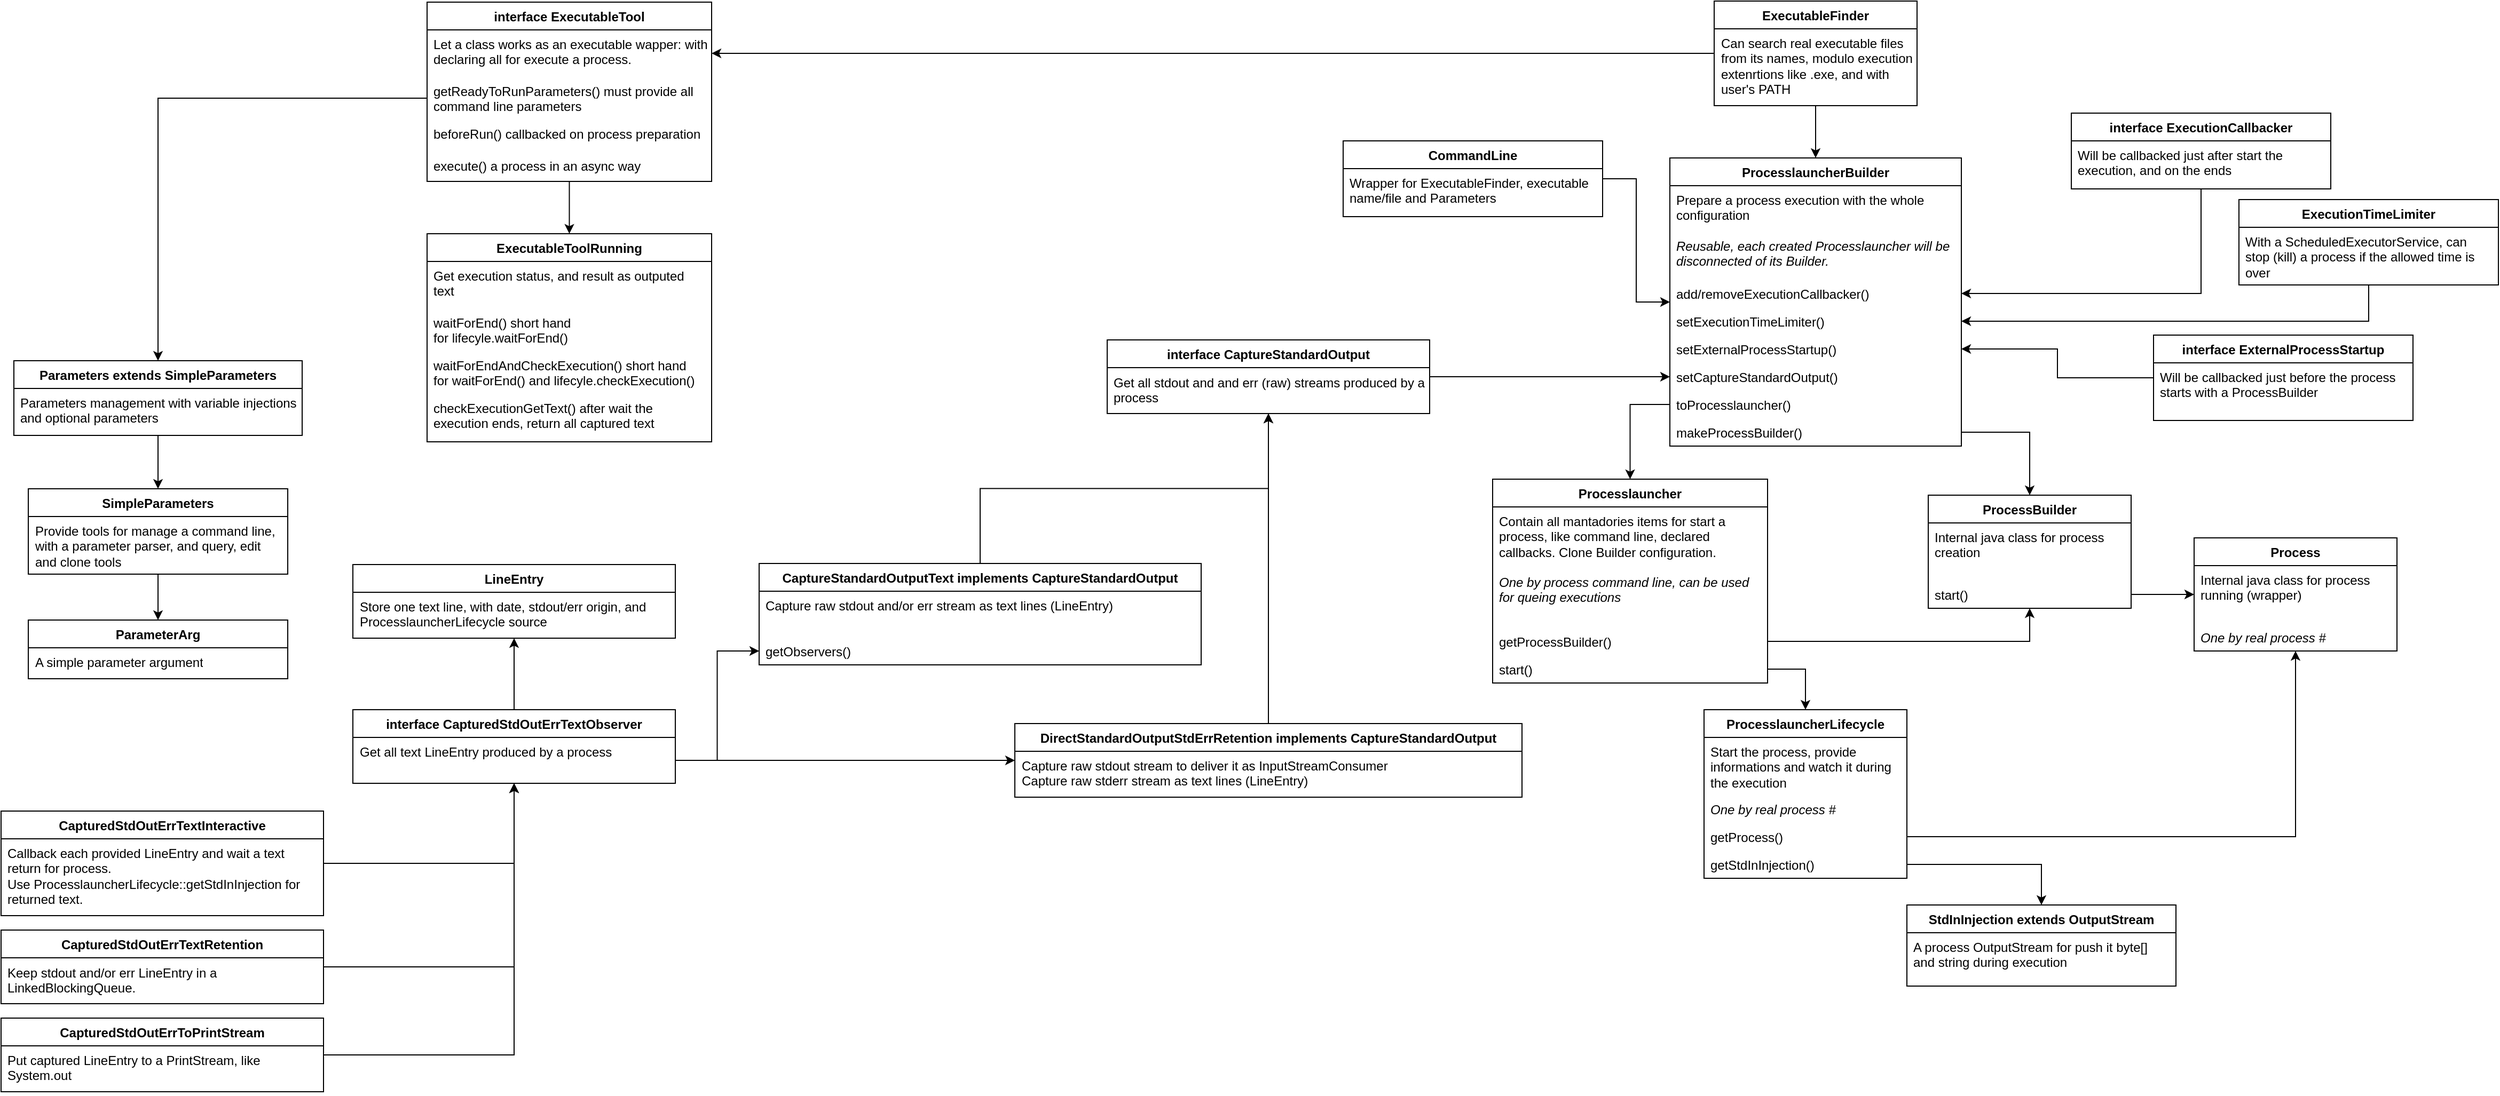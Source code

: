 <mxfile version="20.7.4" type="device"><diagram id="81NvzBi9Juori9AFmnHW" name="Page-1"><mxGraphModel dx="5154" dy="2240" grid="0" gridSize="10" guides="1" tooltips="1" connect="1" arrows="1" fold="1" page="1" pageScale="1" pageWidth="1654" pageHeight="1169" math="0" shadow="0"><root><mxCell id="0"/><mxCell id="1" parent="0"/><mxCell id="zojhfkKEDZXGq8DSbKI6-3" value="Processlauncher" style="swimlane;fontStyle=1;childLayout=stackLayout;horizontal=1;startSize=26;fillColor=none;horizontalStack=0;resizeParent=1;resizeParentMax=0;resizeLast=0;collapsible=1;marginBottom=0;" parent="1" vertex="1"><mxGeometry x="-236" y="487" width="257.5" height="191" as="geometry"/></mxCell><mxCell id="zojhfkKEDZXGq8DSbKI6-4" value="Contain all mantadories items for start a process, like command line, declared callbacks. Clone Builder configuration." style="text;strokeColor=none;fillColor=none;align=left;verticalAlign=top;spacingLeft=4;spacingRight=4;overflow=hidden;rotatable=0;points=[[0,0.5],[1,0.5]];portConstraint=eastwest;whiteSpace=wrap;" parent="zojhfkKEDZXGq8DSbKI6-3" vertex="1"><mxGeometry y="26" width="257.5" height="57" as="geometry"/></mxCell><mxCell id="zojhfkKEDZXGq8DSbKI6-31" value="One by process command line, can be used for queing executions" style="text;strokeColor=none;fillColor=none;align=left;verticalAlign=top;spacingLeft=4;spacingRight=4;overflow=hidden;rotatable=0;points=[[0,0.5],[1,0.5]];portConstraint=eastwest;whiteSpace=wrap;fontStyle=2" parent="zojhfkKEDZXGq8DSbKI6-3" vertex="1"><mxGeometry y="83" width="257.5" height="56" as="geometry"/></mxCell><mxCell id="zojhfkKEDZXGq8DSbKI6-40" value="getProcessBuilder()" style="text;strokeColor=none;fillColor=none;align=left;verticalAlign=top;spacingLeft=4;spacingRight=4;overflow=hidden;rotatable=0;points=[[0,0.5],[1,0.5]];portConstraint=eastwest;" parent="zojhfkKEDZXGq8DSbKI6-3" vertex="1"><mxGeometry y="139" width="257.5" height="26" as="geometry"/></mxCell><mxCell id="zojhfkKEDZXGq8DSbKI6-14" value="start()" style="text;strokeColor=none;fillColor=none;align=left;verticalAlign=top;spacingLeft=4;spacingRight=4;overflow=hidden;rotatable=0;points=[[0,0.5],[1,0.5]];portConstraint=eastwest;" parent="zojhfkKEDZXGq8DSbKI6-3" vertex="1"><mxGeometry y="165" width="257.5" height="26" as="geometry"/></mxCell><mxCell id="zojhfkKEDZXGq8DSbKI6-18" value="ProcesslauncherLifecycle" style="swimlane;fontStyle=1;childLayout=stackLayout;horizontal=1;startSize=26;fillColor=none;horizontalStack=0;resizeParent=1;resizeParentMax=0;resizeLast=0;collapsible=1;marginBottom=0;" parent="1" vertex="1"><mxGeometry x="-38" y="703" width="190" height="158" as="geometry"/></mxCell><mxCell id="zojhfkKEDZXGq8DSbKI6-19" value="Start the process, provide informations and watch it during the execution" style="text;strokeColor=none;fillColor=none;align=left;verticalAlign=top;spacingLeft=4;spacingRight=4;overflow=hidden;rotatable=0;points=[[0,0.5],[1,0.5]];portConstraint=eastwest;whiteSpace=wrap;" parent="zojhfkKEDZXGq8DSbKI6-18" vertex="1"><mxGeometry y="26" width="190" height="54" as="geometry"/></mxCell><mxCell id="zojhfkKEDZXGq8DSbKI6-30" value="One by real process #" style="text;strokeColor=none;fillColor=none;align=left;verticalAlign=top;spacingLeft=4;spacingRight=4;overflow=hidden;rotatable=0;points=[[0,0.5],[1,0.5]];portConstraint=eastwest;fontStyle=2" parent="zojhfkKEDZXGq8DSbKI6-18" vertex="1"><mxGeometry y="80" width="190" height="26" as="geometry"/></mxCell><mxCell id="zojhfkKEDZXGq8DSbKI6-47" value="getProcess()" style="text;strokeColor=none;fillColor=none;align=left;verticalAlign=top;spacingLeft=4;spacingRight=4;overflow=hidden;rotatable=0;points=[[0,0.5],[1,0.5]];portConstraint=eastwest;" parent="zojhfkKEDZXGq8DSbKI6-18" vertex="1"><mxGeometry y="106" width="190" height="26" as="geometry"/></mxCell><mxCell id="zojhfkKEDZXGq8DSbKI6-20" value="getStdInInjection()" style="text;strokeColor=none;fillColor=none;align=left;verticalAlign=top;spacingLeft=4;spacingRight=4;overflow=hidden;rotatable=0;points=[[0,0.5],[1,0.5]];portConstraint=eastwest;" parent="zojhfkKEDZXGq8DSbKI6-18" vertex="1"><mxGeometry y="132" width="190" height="26" as="geometry"/></mxCell><mxCell id="zojhfkKEDZXGq8DSbKI6-17" style="edgeStyle=orthogonalEdgeStyle;rounded=0;orthogonalLoop=1;jettySize=auto;html=1;exitX=1;exitY=0.5;exitDx=0;exitDy=0;entryX=0.5;entryY=0;entryDx=0;entryDy=0;" parent="1" source="zojhfkKEDZXGq8DSbKI6-14" target="zojhfkKEDZXGq8DSbKI6-18" edge="1"><mxGeometry relative="1" as="geometry"><mxPoint x="50" y="582" as="targetPoint"/></mxGeometry></mxCell><mxCell id="zojhfkKEDZXGq8DSbKI6-22" value="StdInInjection extends OutputStream" style="swimlane;fontStyle=1;childLayout=stackLayout;horizontal=1;startSize=26;fillColor=none;horizontalStack=0;resizeParent=1;resizeParentMax=0;resizeLast=0;collapsible=1;marginBottom=0;" parent="1" vertex="1"><mxGeometry x="152" y="886" width="252" height="76" as="geometry"/></mxCell><mxCell id="zojhfkKEDZXGq8DSbKI6-23" value="A process OutputStream for push it byte[] and string during execution" style="text;strokeColor=none;fillColor=none;align=left;verticalAlign=top;spacingLeft=4;spacingRight=4;overflow=hidden;rotatable=0;points=[[0,0.5],[1,0.5]];portConstraint=eastwest;whiteSpace=wrap;" parent="zojhfkKEDZXGq8DSbKI6-22" vertex="1"><mxGeometry y="26" width="252" height="50" as="geometry"/></mxCell><mxCell id="zojhfkKEDZXGq8DSbKI6-25" style="edgeStyle=orthogonalEdgeStyle;rounded=0;orthogonalLoop=1;jettySize=auto;html=1;exitX=1;exitY=0.5;exitDx=0;exitDy=0;" parent="1" source="zojhfkKEDZXGq8DSbKI6-20" target="zojhfkKEDZXGq8DSbKI6-22" edge="1"><mxGeometry relative="1" as="geometry"/></mxCell><mxCell id="zojhfkKEDZXGq8DSbKI6-26" value="ProcesslauncherBuilder" style="swimlane;fontStyle=1;childLayout=stackLayout;horizontal=1;startSize=26;fillColor=none;horizontalStack=0;resizeParent=1;resizeParentMax=0;resizeLast=0;collapsible=1;marginBottom=0;" parent="1" vertex="1"><mxGeometry x="-70" y="186" width="273" height="270" as="geometry"/></mxCell><mxCell id="zojhfkKEDZXGq8DSbKI6-27" value="Prepare a process execution with the whole configuration" style="text;strokeColor=none;fillColor=none;align=left;verticalAlign=top;spacingLeft=4;spacingRight=4;overflow=hidden;rotatable=0;points=[[0,0.5],[1,0.5]];portConstraint=eastwest;whiteSpace=wrap;" parent="zojhfkKEDZXGq8DSbKI6-26" vertex="1"><mxGeometry y="26" width="273" height="43" as="geometry"/></mxCell><mxCell id="zojhfkKEDZXGq8DSbKI6-33" value="Reusable, each created Processlauncher will be disconnected of its Builder." style="text;strokeColor=none;fillColor=none;align=left;verticalAlign=top;spacingLeft=4;spacingRight=4;overflow=hidden;rotatable=0;points=[[0,0.5],[1,0.5]];portConstraint=eastwest;whiteSpace=wrap;fontStyle=2" parent="zojhfkKEDZXGq8DSbKI6-26" vertex="1"><mxGeometry y="69" width="273" height="45" as="geometry"/></mxCell><mxCell id="zojhfkKEDZXGq8DSbKI6-75" value="add/removeExecutionCallbacker()" style="text;strokeColor=none;fillColor=none;align=left;verticalAlign=top;spacingLeft=4;spacingRight=4;overflow=hidden;rotatable=0;points=[[0,0.5],[1,0.5]];portConstraint=eastwest;" parent="zojhfkKEDZXGq8DSbKI6-26" vertex="1"><mxGeometry y="114" width="273" height="26" as="geometry"/></mxCell><mxCell id="zojhfkKEDZXGq8DSbKI6-70" value="setExecutionTimeLimiter()" style="text;strokeColor=none;fillColor=none;align=left;verticalAlign=top;spacingLeft=4;spacingRight=4;overflow=hidden;rotatable=0;points=[[0,0.5],[1,0.5]];portConstraint=eastwest;" parent="zojhfkKEDZXGq8DSbKI6-26" vertex="1"><mxGeometry y="140" width="273" height="26" as="geometry"/></mxCell><mxCell id="zojhfkKEDZXGq8DSbKI6-61" value="setExternalProcessStartup()" style="text;strokeColor=none;fillColor=none;align=left;verticalAlign=top;spacingLeft=4;spacingRight=4;overflow=hidden;rotatable=0;points=[[0,0.5],[1,0.5]];portConstraint=eastwest;" parent="zojhfkKEDZXGq8DSbKI6-26" vertex="1"><mxGeometry y="166" width="273" height="26" as="geometry"/></mxCell><mxCell id="zojhfkKEDZXGq8DSbKI6-34" value="setCaptureStandardOutput()" style="text;strokeColor=none;fillColor=none;align=left;verticalAlign=top;spacingLeft=4;spacingRight=4;overflow=hidden;rotatable=0;points=[[0,0.5],[1,0.5]];portConstraint=eastwest;" parent="zojhfkKEDZXGq8DSbKI6-26" vertex="1"><mxGeometry y="192" width="273" height="26" as="geometry"/></mxCell><mxCell id="zojhfkKEDZXGq8DSbKI6-28" value="toProcesslauncher()" style="text;strokeColor=none;fillColor=none;align=left;verticalAlign=top;spacingLeft=4;spacingRight=4;overflow=hidden;rotatable=0;points=[[0,0.5],[1,0.5]];portConstraint=eastwest;" parent="zojhfkKEDZXGq8DSbKI6-26" vertex="1"><mxGeometry y="218" width="273" height="26" as="geometry"/></mxCell><mxCell id="KZeCDck7_TDWzo7llon_-5" value="makeProcessBuilder()" style="text;strokeColor=none;fillColor=none;align=left;verticalAlign=top;spacingLeft=4;spacingRight=4;overflow=hidden;rotatable=0;points=[[0,0.5],[1,0.5]];portConstraint=eastwest;" vertex="1" parent="zojhfkKEDZXGq8DSbKI6-26"><mxGeometry y="244" width="273" height="26" as="geometry"/></mxCell><mxCell id="zojhfkKEDZXGq8DSbKI6-32" style="edgeStyle=orthogonalEdgeStyle;rounded=0;orthogonalLoop=1;jettySize=auto;html=1;exitX=0;exitY=0.5;exitDx=0;exitDy=0;" parent="1" source="zojhfkKEDZXGq8DSbKI6-28" target="zojhfkKEDZXGq8DSbKI6-3" edge="1"><mxGeometry relative="1" as="geometry"/></mxCell><mxCell id="zojhfkKEDZXGq8DSbKI6-35" value="ProcessBuilder" style="swimlane;fontStyle=1;childLayout=stackLayout;horizontal=1;startSize=26;fillColor=none;horizontalStack=0;resizeParent=1;resizeParentMax=0;resizeLast=0;collapsible=1;marginBottom=0;" parent="1" vertex="1"><mxGeometry x="172" y="502" width="190" height="106" as="geometry"/></mxCell><mxCell id="zojhfkKEDZXGq8DSbKI6-36" value="Internal java class for process creation " style="text;strokeColor=none;fillColor=none;align=left;verticalAlign=top;spacingLeft=4;spacingRight=4;overflow=hidden;rotatable=0;points=[[0,0.5],[1,0.5]];portConstraint=eastwest;whiteSpace=wrap;" parent="zojhfkKEDZXGq8DSbKI6-35" vertex="1"><mxGeometry y="26" width="190" height="54" as="geometry"/></mxCell><mxCell id="zojhfkKEDZXGq8DSbKI6-38" value="start()" style="text;strokeColor=none;fillColor=none;align=left;verticalAlign=top;spacingLeft=4;spacingRight=4;overflow=hidden;rotatable=0;points=[[0,0.5],[1,0.5]];portConstraint=eastwest;" parent="zojhfkKEDZXGq8DSbKI6-35" vertex="1"><mxGeometry y="80" width="190" height="26" as="geometry"/></mxCell><mxCell id="zojhfkKEDZXGq8DSbKI6-39" style="edgeStyle=orthogonalEdgeStyle;rounded=0;orthogonalLoop=1;jettySize=auto;html=1;" parent="1" source="KZeCDck7_TDWzo7llon_-5" target="zojhfkKEDZXGq8DSbKI6-35" edge="1"><mxGeometry relative="1" as="geometry"/></mxCell><mxCell id="zojhfkKEDZXGq8DSbKI6-41" style="edgeStyle=orthogonalEdgeStyle;rounded=0;orthogonalLoop=1;jettySize=auto;html=1;exitX=1;exitY=0.5;exitDx=0;exitDy=0;" parent="1" source="zojhfkKEDZXGq8DSbKI6-40" target="zojhfkKEDZXGq8DSbKI6-35" edge="1"><mxGeometry relative="1" as="geometry"/></mxCell><mxCell id="zojhfkKEDZXGq8DSbKI6-42" value="Process" style="swimlane;fontStyle=1;childLayout=stackLayout;horizontal=1;startSize=26;fillColor=none;horizontalStack=0;resizeParent=1;resizeParentMax=0;resizeLast=0;collapsible=1;marginBottom=0;" parent="1" vertex="1"><mxGeometry x="421" y="542" width="190" height="106" as="geometry"/></mxCell><mxCell id="zojhfkKEDZXGq8DSbKI6-43" value="Internal java class for process running (wrapper)" style="text;strokeColor=none;fillColor=none;align=left;verticalAlign=top;spacingLeft=4;spacingRight=4;overflow=hidden;rotatable=0;points=[[0,0.5],[1,0.5]];portConstraint=eastwest;whiteSpace=wrap;" parent="zojhfkKEDZXGq8DSbKI6-42" vertex="1"><mxGeometry y="26" width="190" height="54" as="geometry"/></mxCell><mxCell id="zojhfkKEDZXGq8DSbKI6-44" value="One by real process #" style="text;strokeColor=none;fillColor=none;align=left;verticalAlign=top;spacingLeft=4;spacingRight=4;overflow=hidden;rotatable=0;points=[[0,0.5],[1,0.5]];portConstraint=eastwest;fontStyle=2" parent="zojhfkKEDZXGq8DSbKI6-42" vertex="1"><mxGeometry y="80" width="190" height="26" as="geometry"/></mxCell><mxCell id="zojhfkKEDZXGq8DSbKI6-46" style="edgeStyle=orthogonalEdgeStyle;rounded=0;orthogonalLoop=1;jettySize=auto;html=1;exitX=1;exitY=0.5;exitDx=0;exitDy=0;" parent="1" source="zojhfkKEDZXGq8DSbKI6-38" target="zojhfkKEDZXGq8DSbKI6-42" edge="1"><mxGeometry relative="1" as="geometry"/></mxCell><mxCell id="zojhfkKEDZXGq8DSbKI6-48" style="edgeStyle=orthogonalEdgeStyle;rounded=0;orthogonalLoop=1;jettySize=auto;html=1;exitX=1;exitY=0.5;exitDx=0;exitDy=0;" parent="1" source="zojhfkKEDZXGq8DSbKI6-47" target="zojhfkKEDZXGq8DSbKI6-42" edge="1"><mxGeometry relative="1" as="geometry"><mxPoint x="198" y="679" as="targetPoint"/></mxGeometry></mxCell><mxCell id="zojhfkKEDZXGq8DSbKI6-60" style="edgeStyle=orthogonalEdgeStyle;rounded=0;orthogonalLoop=1;jettySize=auto;html=1;" parent="1" source="zojhfkKEDZXGq8DSbKI6-53" target="zojhfkKEDZXGq8DSbKI6-26" edge="1"><mxGeometry relative="1" as="geometry"/></mxCell><mxCell id="zojhfkKEDZXGq8DSbKI6-118" style="edgeStyle=orthogonalEdgeStyle;rounded=0;orthogonalLoop=1;jettySize=auto;html=1;entryX=1;entryY=0.5;entryDx=0;entryDy=0;" parent="1" source="zojhfkKEDZXGq8DSbKI6-53" target="zojhfkKEDZXGq8DSbKI6-78" edge="1"><mxGeometry relative="1" as="geometry"><mxPoint x="-684" y="72" as="targetPoint"/></mxGeometry></mxCell><mxCell id="zojhfkKEDZXGq8DSbKI6-53" value="ExecutableFinder" style="swimlane;fontStyle=1;childLayout=stackLayout;horizontal=1;startSize=26;fillColor=none;horizontalStack=0;resizeParent=1;resizeParentMax=0;resizeLast=0;collapsible=1;marginBottom=0;" parent="1" vertex="1"><mxGeometry x="-28.5" y="39" width="190" height="98" as="geometry"/></mxCell><mxCell id="zojhfkKEDZXGq8DSbKI6-54" value="Can search real executable files from its names, modulo execution extenrtions like .exe, and with user's PATH" style="text;strokeColor=none;fillColor=none;align=left;verticalAlign=top;spacingLeft=4;spacingRight=4;overflow=hidden;rotatable=0;points=[[0,0.5],[1,0.5]];portConstraint=eastwest;whiteSpace=wrap;" parent="zojhfkKEDZXGq8DSbKI6-53" vertex="1"><mxGeometry y="26" width="190" height="72" as="geometry"/></mxCell><mxCell id="zojhfkKEDZXGq8DSbKI6-66" style="edgeStyle=orthogonalEdgeStyle;rounded=0;orthogonalLoop=1;jettySize=auto;html=1;" parent="1" source="zojhfkKEDZXGq8DSbKI6-62" target="zojhfkKEDZXGq8DSbKI6-61" edge="1"><mxGeometry relative="1" as="geometry"/></mxCell><mxCell id="zojhfkKEDZXGq8DSbKI6-62" value="interface ExternalProcessStartup" style="swimlane;fontStyle=1;childLayout=stackLayout;horizontal=1;startSize=26;fillColor=none;horizontalStack=0;resizeParent=1;resizeParentMax=0;resizeLast=0;collapsible=1;marginBottom=0;" parent="1" vertex="1"><mxGeometry x="383" y="352" width="243" height="80" as="geometry"/></mxCell><mxCell id="zojhfkKEDZXGq8DSbKI6-63" value="Will be callbacked just before the process starts with a ProcessBuilder" style="text;strokeColor=none;fillColor=none;align=left;verticalAlign=top;spacingLeft=4;spacingRight=4;overflow=hidden;rotatable=0;points=[[0,0.5],[1,0.5]];portConstraint=eastwest;whiteSpace=wrap;" parent="zojhfkKEDZXGq8DSbKI6-62" vertex="1"><mxGeometry y="26" width="243" height="54" as="geometry"/></mxCell><mxCell id="zojhfkKEDZXGq8DSbKI6-67" value="ExecutionTimeLimiter" style="swimlane;fontStyle=1;childLayout=stackLayout;horizontal=1;startSize=26;fillColor=none;horizontalStack=0;resizeParent=1;resizeParentMax=0;resizeLast=0;collapsible=1;marginBottom=0;" parent="1" vertex="1"><mxGeometry x="463" y="225" width="243" height="80" as="geometry"/></mxCell><mxCell id="zojhfkKEDZXGq8DSbKI6-68" value="With a ScheduledExecutorService, can stop (kill) a process if the allowed time is over" style="text;strokeColor=none;fillColor=none;align=left;verticalAlign=top;spacingLeft=4;spacingRight=4;overflow=hidden;rotatable=0;points=[[0,0.5],[1,0.5]];portConstraint=eastwest;whiteSpace=wrap;" parent="zojhfkKEDZXGq8DSbKI6-67" vertex="1"><mxGeometry y="26" width="243" height="54" as="geometry"/></mxCell><mxCell id="zojhfkKEDZXGq8DSbKI6-71" style="edgeStyle=orthogonalEdgeStyle;rounded=0;orthogonalLoop=1;jettySize=auto;html=1;" parent="1" source="zojhfkKEDZXGq8DSbKI6-67" target="zojhfkKEDZXGq8DSbKI6-70" edge="1"><mxGeometry relative="1" as="geometry"/></mxCell><mxCell id="zojhfkKEDZXGq8DSbKI6-76" style="edgeStyle=orthogonalEdgeStyle;rounded=0;orthogonalLoop=1;jettySize=auto;html=1;" parent="1" source="zojhfkKEDZXGq8DSbKI6-72" target="zojhfkKEDZXGq8DSbKI6-75" edge="1"><mxGeometry relative="1" as="geometry"/></mxCell><mxCell id="zojhfkKEDZXGq8DSbKI6-72" value="interface ExecutionCallbacker" style="swimlane;fontStyle=1;childLayout=stackLayout;horizontal=1;startSize=26;fillColor=none;horizontalStack=0;resizeParent=1;resizeParentMax=0;resizeLast=0;collapsible=1;marginBottom=0;" parent="1" vertex="1"><mxGeometry x="306" y="144" width="243" height="71" as="geometry"/></mxCell><mxCell id="zojhfkKEDZXGq8DSbKI6-73" value="Will be callbacked just after start the execution, and on the ends" style="text;strokeColor=none;fillColor=none;align=left;verticalAlign=top;spacingLeft=4;spacingRight=4;overflow=hidden;rotatable=0;points=[[0,0.5],[1,0.5]];portConstraint=eastwest;whiteSpace=wrap;" parent="zojhfkKEDZXGq8DSbKI6-72" vertex="1"><mxGeometry y="26" width="243" height="45" as="geometry"/></mxCell><mxCell id="RJ6YITUW6V9gV1dg7927-8" style="edgeStyle=orthogonalEdgeStyle;rounded=0;orthogonalLoop=1;jettySize=auto;html=1;" parent="1" source="zojhfkKEDZXGq8DSbKI6-77" target="RJ6YITUW6V9gV1dg7927-3" edge="1"><mxGeometry relative="1" as="geometry"/></mxCell><mxCell id="zojhfkKEDZXGq8DSbKI6-77" value="interface ExecutableTool" style="swimlane;fontStyle=1;childLayout=stackLayout;horizontal=1;startSize=26;fillColor=none;horizontalStack=0;resizeParent=1;resizeParentMax=0;resizeLast=0;collapsible=1;marginBottom=0;" parent="1" vertex="1"><mxGeometry x="-1234" y="40" width="266.5" height="168" as="geometry"/></mxCell><mxCell id="zojhfkKEDZXGq8DSbKI6-78" value="Let a class works as an executable wapper: with declaring all for execute a process." style="text;strokeColor=none;fillColor=none;align=left;verticalAlign=top;spacingLeft=4;spacingRight=4;overflow=hidden;rotatable=0;points=[[0,0.5],[1,0.5]];portConstraint=eastwest;whiteSpace=wrap;" parent="zojhfkKEDZXGq8DSbKI6-77" vertex="1"><mxGeometry y="26" width="266.5" height="44" as="geometry"/></mxCell><mxCell id="zojhfkKEDZXGq8DSbKI6-80" value="getReadyToRunParameters() must provide all command line parameters" style="text;strokeColor=none;fillColor=none;align=left;verticalAlign=top;spacingLeft=4;spacingRight=4;overflow=hidden;rotatable=0;points=[[0,0.5],[1,0.5]];portConstraint=eastwest;whiteSpace=wrap;" parent="zojhfkKEDZXGq8DSbKI6-77" vertex="1"><mxGeometry y="70" width="266.5" height="40" as="geometry"/></mxCell><mxCell id="zojhfkKEDZXGq8DSbKI6-81" value="beforeRun() callbacked on process preparation" style="text;strokeColor=none;fillColor=none;align=left;verticalAlign=top;spacingLeft=4;spacingRight=4;overflow=hidden;rotatable=0;points=[[0,0.5],[1,0.5]];portConstraint=eastwest;whiteSpace=wrap;" parent="zojhfkKEDZXGq8DSbKI6-77" vertex="1"><mxGeometry y="110" width="266.5" height="30" as="geometry"/></mxCell><mxCell id="RJ6YITUW6V9gV1dg7927-2" value="execute() a process in an async way" style="text;strokeColor=none;fillColor=none;align=left;verticalAlign=top;spacingLeft=4;spacingRight=4;overflow=hidden;rotatable=0;points=[[0,0.5],[1,0.5]];portConstraint=eastwest;labelBackgroundColor=none;" parent="zojhfkKEDZXGq8DSbKI6-77" vertex="1"><mxGeometry y="140" width="266.5" height="28" as="geometry"/></mxCell><mxCell id="zojhfkKEDZXGq8DSbKI6-87" style="edgeStyle=orthogonalEdgeStyle;rounded=0;orthogonalLoop=1;jettySize=auto;html=1;" parent="1" source="zojhfkKEDZXGq8DSbKI6-80" target="zojhfkKEDZXGq8DSbKI6-82" edge="1"><mxGeometry relative="1" as="geometry"><mxPoint x="-845" y="352" as="sourcePoint"/></mxGeometry></mxCell><mxCell id="zojhfkKEDZXGq8DSbKI6-91" style="edgeStyle=orthogonalEdgeStyle;rounded=0;orthogonalLoop=1;jettySize=auto;html=1;" parent="1" source="zojhfkKEDZXGq8DSbKI6-82" target="zojhfkKEDZXGq8DSbKI6-88" edge="1"><mxGeometry relative="1" as="geometry"/></mxCell><mxCell id="zojhfkKEDZXGq8DSbKI6-82" value="Parameters extends SimpleParameters" style="swimlane;fontStyle=1;childLayout=stackLayout;horizontal=1;startSize=26;fillColor=none;horizontalStack=0;resizeParent=1;resizeParentMax=0;resizeLast=0;collapsible=1;marginBottom=0;" parent="1" vertex="1"><mxGeometry x="-1621" y="376" width="270" height="70" as="geometry"/></mxCell><mxCell id="zojhfkKEDZXGq8DSbKI6-83" value="Parameters management with variable injections and optional parameters" style="text;strokeColor=none;fillColor=none;align=left;verticalAlign=top;spacingLeft=4;spacingRight=4;overflow=hidden;rotatable=0;points=[[0,0.5],[1,0.5]];portConstraint=eastwest;whiteSpace=wrap;" parent="zojhfkKEDZXGq8DSbKI6-82" vertex="1"><mxGeometry y="26" width="270" height="44" as="geometry"/></mxCell><mxCell id="zojhfkKEDZXGq8DSbKI6-94" style="edgeStyle=orthogonalEdgeStyle;rounded=0;orthogonalLoop=1;jettySize=auto;html=1;" parent="1" source="zojhfkKEDZXGq8DSbKI6-88" target="zojhfkKEDZXGq8DSbKI6-92" edge="1"><mxGeometry relative="1" as="geometry"/></mxCell><mxCell id="zojhfkKEDZXGq8DSbKI6-88" value="SimpleParameters" style="swimlane;fontStyle=1;childLayout=stackLayout;horizontal=1;startSize=26;fillColor=none;horizontalStack=0;resizeParent=1;resizeParentMax=0;resizeLast=0;collapsible=1;marginBottom=0;" parent="1" vertex="1"><mxGeometry x="-1607.5" y="496" width="243" height="80" as="geometry"/></mxCell><mxCell id="zojhfkKEDZXGq8DSbKI6-89" value="Provide tools for manage a command line, with a parameter parser, and query, edit and clone tools" style="text;strokeColor=none;fillColor=none;align=left;verticalAlign=top;spacingLeft=4;spacingRight=4;overflow=hidden;rotatable=0;points=[[0,0.5],[1,0.5]];portConstraint=eastwest;whiteSpace=wrap;" parent="zojhfkKEDZXGq8DSbKI6-88" vertex="1"><mxGeometry y="26" width="243" height="54" as="geometry"/></mxCell><mxCell id="zojhfkKEDZXGq8DSbKI6-92" value="ParameterArg" style="swimlane;fontStyle=1;childLayout=stackLayout;horizontal=1;startSize=26;fillColor=none;horizontalStack=0;resizeParent=1;resizeParentMax=0;resizeLast=0;collapsible=1;marginBottom=0;" parent="1" vertex="1"><mxGeometry x="-1607.5" y="619" width="243" height="55" as="geometry"/></mxCell><mxCell id="zojhfkKEDZXGq8DSbKI6-93" value="A simple parameter argument" style="text;strokeColor=none;fillColor=none;align=left;verticalAlign=top;spacingLeft=4;spacingRight=4;overflow=hidden;rotatable=0;points=[[0,0.5],[1,0.5]];portConstraint=eastwest;whiteSpace=wrap;" parent="zojhfkKEDZXGq8DSbKI6-92" vertex="1"><mxGeometry y="26" width="243" height="29" as="geometry"/></mxCell><mxCell id="zojhfkKEDZXGq8DSbKI6-95" value="CommandLine" style="swimlane;fontStyle=1;childLayout=stackLayout;horizontal=1;startSize=26;fillColor=none;horizontalStack=0;resizeParent=1;resizeParentMax=0;resizeLast=0;collapsible=1;marginBottom=0;" parent="1" vertex="1"><mxGeometry x="-376" y="170" width="243" height="71" as="geometry"/></mxCell><mxCell id="zojhfkKEDZXGq8DSbKI6-96" value="Wrapper for ExecutableFinder, executable name/file and Parameters" style="text;strokeColor=none;fillColor=none;align=left;verticalAlign=top;spacingLeft=4;spacingRight=4;overflow=hidden;rotatable=0;points=[[0,0.5],[1,0.5]];portConstraint=eastwest;whiteSpace=wrap;" parent="zojhfkKEDZXGq8DSbKI6-95" vertex="1"><mxGeometry y="26" width="243" height="45" as="geometry"/></mxCell><mxCell id="zojhfkKEDZXGq8DSbKI6-98" style="edgeStyle=orthogonalEdgeStyle;rounded=0;orthogonalLoop=1;jettySize=auto;html=1;" parent="1" source="zojhfkKEDZXGq8DSbKI6-95" target="zojhfkKEDZXGq8DSbKI6-26" edge="1"><mxGeometry relative="1" as="geometry"/></mxCell><mxCell id="zojhfkKEDZXGq8DSbKI6-127" value="" style="edgeStyle=orthogonalEdgeStyle;rounded=0;orthogonalLoop=1;jettySize=auto;html=1;" parent="1" source="zojhfkKEDZXGq8DSbKI6-120" target="zojhfkKEDZXGq8DSbKI6-125" edge="1"><mxGeometry relative="1" as="geometry"/></mxCell><mxCell id="zojhfkKEDZXGq8DSbKI6-147" value="" style="edgeStyle=orthogonalEdgeStyle;rounded=0;orthogonalLoop=1;jettySize=auto;html=1;" parent="1" source="zojhfkKEDZXGq8DSbKI6-145" target="zojhfkKEDZXGq8DSbKI6-120" edge="1"><mxGeometry relative="1" as="geometry"><mxPoint x="-1460" y="987" as="sourcePoint"/></mxGeometry></mxCell><mxCell id="zojhfkKEDZXGq8DSbKI6-120" value="interface CapturedStdOutErrTextObserver" style="swimlane;fontStyle=1;childLayout=stackLayout;horizontal=1;startSize=26;fillColor=none;horizontalStack=0;resizeParent=1;resizeParentMax=0;resizeLast=0;collapsible=1;marginBottom=0;" parent="1" vertex="1"><mxGeometry x="-1303.5" y="703" width="302" height="69" as="geometry"/></mxCell><mxCell id="zojhfkKEDZXGq8DSbKI6-121" value="Get all text LineEntry produced by a process" style="text;strokeColor=none;fillColor=none;align=left;verticalAlign=top;spacingLeft=4;spacingRight=4;overflow=hidden;rotatable=0;points=[[0,0.5],[1,0.5]];portConstraint=eastwest;whiteSpace=wrap;" parent="zojhfkKEDZXGq8DSbKI6-120" vertex="1"><mxGeometry y="26" width="302" height="43" as="geometry"/></mxCell><mxCell id="zojhfkKEDZXGq8DSbKI6-145" value="CapturedStdOutErrTextInteractive" style="swimlane;fontStyle=1;childLayout=stackLayout;horizontal=1;startSize=26;fillColor=none;horizontalStack=0;resizeParent=1;resizeParentMax=0;resizeLast=0;collapsible=1;marginBottom=0;" parent="1" vertex="1"><mxGeometry x="-1633" y="798" width="302" height="98" as="geometry"/></mxCell><mxCell id="zojhfkKEDZXGq8DSbKI6-146" value="Callback each provided LineEntry and wait a text return for process.&#10;Use ProcesslauncherLifecycle::getStdInInjection for returned text." style="text;strokeColor=none;fillColor=none;align=left;verticalAlign=top;spacingLeft=4;spacingRight=4;overflow=hidden;rotatable=0;points=[[0,0.5],[1,0.5]];portConstraint=eastwest;whiteSpace=wrap;" parent="zojhfkKEDZXGq8DSbKI6-145" vertex="1"><mxGeometry y="26" width="302" height="72" as="geometry"/></mxCell><mxCell id="zojhfkKEDZXGq8DSbKI6-125" value="LineEntry" style="swimlane;fontStyle=1;childLayout=stackLayout;horizontal=1;startSize=26;fillColor=none;horizontalStack=0;resizeParent=1;resizeParentMax=0;resizeLast=0;collapsible=1;marginBottom=0;" parent="1" vertex="1"><mxGeometry x="-1303.5" y="567" width="302" height="69" as="geometry"/></mxCell><mxCell id="zojhfkKEDZXGq8DSbKI6-126" value="Store one text line, with date, stdout/err origin, and  ProcesslauncherLifecycle source" style="text;strokeColor=none;fillColor=none;align=left;verticalAlign=top;spacingLeft=4;spacingRight=4;overflow=hidden;rotatable=0;points=[[0,0.5],[1,0.5]];portConstraint=eastwest;whiteSpace=wrap;" parent="zojhfkKEDZXGq8DSbKI6-125" vertex="1"><mxGeometry y="26" width="302" height="43" as="geometry"/></mxCell><mxCell id="zojhfkKEDZXGq8DSbKI6-133" value="" style="edgeStyle=orthogonalEdgeStyle;rounded=0;orthogonalLoop=1;jettySize=auto;html=1;" parent="1" source="zojhfkKEDZXGq8DSbKI6-131" target="zojhfkKEDZXGq8DSbKI6-128" edge="1"><mxGeometry relative="1" as="geometry"><mxPoint x="-1365" y="871" as="targetPoint"/></mxGeometry></mxCell><mxCell id="KZeCDck7_TDWzo7llon_-6" style="edgeStyle=orthogonalEdgeStyle;rounded=0;orthogonalLoop=1;jettySize=auto;html=1;" edge="1" parent="1" source="zojhfkKEDZXGq8DSbKI6-128" target="zojhfkKEDZXGq8DSbKI6-34"><mxGeometry relative="1" as="geometry"/></mxCell><mxCell id="zojhfkKEDZXGq8DSbKI6-128" value="interface CaptureStandardOutput" style="swimlane;fontStyle=1;childLayout=stackLayout;horizontal=1;startSize=26;fillColor=none;horizontalStack=0;resizeParent=1;resizeParentMax=0;resizeLast=0;collapsible=1;marginBottom=0;" parent="1" vertex="1"><mxGeometry x="-597" y="356.5" width="302" height="69" as="geometry"/></mxCell><mxCell id="zojhfkKEDZXGq8DSbKI6-129" value="Get all stdout and and err (raw) streams produced by a process" style="text;strokeColor=none;fillColor=none;align=left;verticalAlign=top;spacingLeft=4;spacingRight=4;overflow=hidden;rotatable=0;points=[[0,0.5],[1,0.5]];portConstraint=eastwest;whiteSpace=wrap;" parent="zojhfkKEDZXGq8DSbKI6-128" vertex="1"><mxGeometry y="26" width="302" height="43" as="geometry"/></mxCell><mxCell id="zojhfkKEDZXGq8DSbKI6-131" value="CaptureStandardOutputText implements CaptureStandardOutput" style="swimlane;fontStyle=1;childLayout=stackLayout;horizontal=1;startSize=26;fillColor=none;horizontalStack=0;resizeParent=1;resizeParentMax=0;resizeLast=0;collapsible=1;marginBottom=0;" parent="1" vertex="1"><mxGeometry x="-923" y="566" width="414" height="95" as="geometry"/></mxCell><mxCell id="zojhfkKEDZXGq8DSbKI6-132" value="Capture raw stdout and/or err stream as text lines (LineEntry)" style="text;strokeColor=none;fillColor=none;align=left;verticalAlign=top;spacingLeft=4;spacingRight=4;overflow=hidden;rotatable=0;points=[[0,0.5],[1,0.5]];portConstraint=eastwest;whiteSpace=wrap;" parent="zojhfkKEDZXGq8DSbKI6-131" vertex="1"><mxGeometry y="26" width="414" height="43" as="geometry"/></mxCell><mxCell id="zojhfkKEDZXGq8DSbKI6-134" value="getObservers()" style="text;strokeColor=none;fillColor=none;align=left;verticalAlign=top;spacingLeft=4;spacingRight=4;overflow=hidden;rotatable=0;points=[[0,0.5],[1,0.5]];portConstraint=eastwest;labelBackgroundColor=none;" parent="zojhfkKEDZXGq8DSbKI6-131" vertex="1"><mxGeometry y="69" width="414" height="26" as="geometry"/></mxCell><mxCell id="zojhfkKEDZXGq8DSbKI6-143" style="edgeStyle=orthogonalEdgeStyle;rounded=0;orthogonalLoop=1;jettySize=auto;html=1;exitX=1;exitY=0.5;exitDx=0;exitDy=0;" parent="1" source="zojhfkKEDZXGq8DSbKI6-121" target="zojhfkKEDZXGq8DSbKI6-134" edge="1"><mxGeometry relative="1" as="geometry"/></mxCell><mxCell id="zojhfkKEDZXGq8DSbKI6-150" style="edgeStyle=orthogonalEdgeStyle;rounded=0;orthogonalLoop=1;jettySize=auto;html=1;" parent="1" source="zojhfkKEDZXGq8DSbKI6-148" target="zojhfkKEDZXGq8DSbKI6-120" edge="1"><mxGeometry relative="1" as="geometry"/></mxCell><mxCell id="zojhfkKEDZXGq8DSbKI6-148" value="CapturedStdOutErrTextRetention" style="swimlane;fontStyle=1;childLayout=stackLayout;horizontal=1;startSize=26;fillColor=none;horizontalStack=0;resizeParent=1;resizeParentMax=0;resizeLast=0;collapsible=1;marginBottom=0;" parent="1" vertex="1"><mxGeometry x="-1633" y="909.5" width="302" height="69" as="geometry"/></mxCell><mxCell id="zojhfkKEDZXGq8DSbKI6-149" value="Keep stdout and/or err LineEntry in a LinkedBlockingQueue." style="text;strokeColor=none;fillColor=none;align=left;verticalAlign=top;spacingLeft=4;spacingRight=4;overflow=hidden;rotatable=0;points=[[0,0.5],[1,0.5]];portConstraint=eastwest;whiteSpace=wrap;" parent="zojhfkKEDZXGq8DSbKI6-148" vertex="1"><mxGeometry y="26" width="302" height="43" as="geometry"/></mxCell><mxCell id="zojhfkKEDZXGq8DSbKI6-151" value="CapturedStdOutErrToPrintStream" style="swimlane;fontStyle=1;childLayout=stackLayout;horizontal=1;startSize=26;fillColor=none;horizontalStack=0;resizeParent=1;resizeParentMax=0;resizeLast=0;collapsible=1;marginBottom=0;" parent="1" vertex="1"><mxGeometry x="-1633" y="992" width="302" height="69" as="geometry"/></mxCell><mxCell id="zojhfkKEDZXGq8DSbKI6-152" value="Put captured LineEntry to a PrintStream, like System.out" style="text;strokeColor=none;fillColor=none;align=left;verticalAlign=top;spacingLeft=4;spacingRight=4;overflow=hidden;rotatable=0;points=[[0,0.5],[1,0.5]];portConstraint=eastwest;whiteSpace=wrap;" parent="zojhfkKEDZXGq8DSbKI6-151" vertex="1"><mxGeometry y="26" width="302" height="43" as="geometry"/></mxCell><mxCell id="zojhfkKEDZXGq8DSbKI6-153" style="edgeStyle=orthogonalEdgeStyle;rounded=0;orthogonalLoop=1;jettySize=auto;html=1;" parent="1" source="zojhfkKEDZXGq8DSbKI6-151" target="zojhfkKEDZXGq8DSbKI6-120" edge="1"><mxGeometry relative="1" as="geometry"/></mxCell><mxCell id="RJ6YITUW6V9gV1dg7927-3" value="ExecutableToolRunning" style="swimlane;fontStyle=1;childLayout=stackLayout;horizontal=1;startSize=26;fillColor=none;horizontalStack=0;resizeParent=1;resizeParentMax=0;resizeLast=0;collapsible=1;marginBottom=0;" parent="1" vertex="1"><mxGeometry x="-1234" y="257" width="266.5" height="195" as="geometry"/></mxCell><mxCell id="RJ6YITUW6V9gV1dg7927-4" value="Get execution status, and result as outputed text" style="text;strokeColor=none;fillColor=none;align=left;verticalAlign=top;spacingLeft=4;spacingRight=4;overflow=hidden;rotatable=0;points=[[0,0.5],[1,0.5]];portConstraint=eastwest;whiteSpace=wrap;" parent="RJ6YITUW6V9gV1dg7927-3" vertex="1"><mxGeometry y="26" width="266.5" height="44" as="geometry"/></mxCell><mxCell id="RJ6YITUW6V9gV1dg7927-5" value="waitForEnd() short hand for lifecyle.waitForEnd()" style="text;strokeColor=none;fillColor=none;align=left;verticalAlign=top;spacingLeft=4;spacingRight=4;overflow=hidden;rotatable=0;points=[[0,0.5],[1,0.5]];portConstraint=eastwest;whiteSpace=wrap;" parent="RJ6YITUW6V9gV1dg7927-3" vertex="1"><mxGeometry y="70" width="266.5" height="40" as="geometry"/></mxCell><mxCell id="RJ6YITUW6V9gV1dg7927-6" value="waitForEndAndCheckExecution() short hand for waitForEnd() and lifecyle.checkExecution()" style="text;strokeColor=none;fillColor=none;align=left;verticalAlign=top;spacingLeft=4;spacingRight=4;overflow=hidden;rotatable=0;points=[[0,0.5],[1,0.5]];portConstraint=eastwest;whiteSpace=wrap;" parent="RJ6YITUW6V9gV1dg7927-3" vertex="1"><mxGeometry y="110" width="266.5" height="40" as="geometry"/></mxCell><mxCell id="RJ6YITUW6V9gV1dg7927-7" value="checkExecutionGetText() after wait the execution ends, return all captured text" style="text;strokeColor=none;fillColor=none;align=left;verticalAlign=top;spacingLeft=4;spacingRight=4;overflow=hidden;rotatable=0;points=[[0,0.5],[1,0.5]];portConstraint=eastwest;labelBackgroundColor=none;whiteSpace=wrap;" parent="RJ6YITUW6V9gV1dg7927-3" vertex="1"><mxGeometry y="150" width="266.5" height="45" as="geometry"/></mxCell><mxCell id="KZeCDck7_TDWzo7llon_-4" style="edgeStyle=orthogonalEdgeStyle;rounded=0;orthogonalLoop=1;jettySize=auto;html=1;" edge="1" parent="1" source="KZeCDck7_TDWzo7llon_-1" target="zojhfkKEDZXGq8DSbKI6-128"><mxGeometry relative="1" as="geometry"/></mxCell><mxCell id="KZeCDck7_TDWzo7llon_-1" value="DirectStandardOutputStdErrRetention implements CaptureStandardOutput" style="swimlane;fontStyle=1;childLayout=stackLayout;horizontal=1;startSize=26;fillColor=none;horizontalStack=0;resizeParent=1;resizeParentMax=0;resizeLast=0;collapsible=1;marginBottom=0;" vertex="1" parent="1"><mxGeometry x="-683.5" y="716" width="475" height="69" as="geometry"/></mxCell><mxCell id="KZeCDck7_TDWzo7llon_-2" value="Capture raw stdout stream to deliver it as InputStreamConsumer&#10;Capture raw stderr stream as text lines (LineEntry)" style="text;strokeColor=none;fillColor=none;align=left;verticalAlign=top;spacingLeft=4;spacingRight=4;overflow=hidden;rotatable=0;points=[[0,0.5],[1,0.5]];portConstraint=eastwest;whiteSpace=wrap;" vertex="1" parent="KZeCDck7_TDWzo7llon_-1"><mxGeometry y="26" width="475" height="43" as="geometry"/></mxCell><mxCell id="KZeCDck7_TDWzo7llon_-7" style="edgeStyle=orthogonalEdgeStyle;rounded=0;orthogonalLoop=1;jettySize=auto;html=1;" edge="1" parent="1" source="zojhfkKEDZXGq8DSbKI6-121" target="KZeCDck7_TDWzo7llon_-1"><mxGeometry relative="1" as="geometry"/></mxCell></root></mxGraphModel></diagram></mxfile>